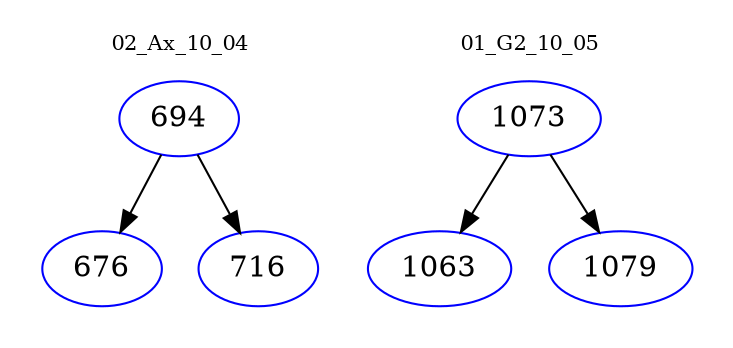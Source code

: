 digraph{
subgraph cluster_0 {
color = white
label = "02_Ax_10_04";
fontsize=10;
T0_694 [label="694", color="blue"]
T0_694 -> T0_676 [color="black"]
T0_676 [label="676", color="blue"]
T0_694 -> T0_716 [color="black"]
T0_716 [label="716", color="blue"]
}
subgraph cluster_1 {
color = white
label = "01_G2_10_05";
fontsize=10;
T1_1073 [label="1073", color="blue"]
T1_1073 -> T1_1063 [color="black"]
T1_1063 [label="1063", color="blue"]
T1_1073 -> T1_1079 [color="black"]
T1_1079 [label="1079", color="blue"]
}
}
